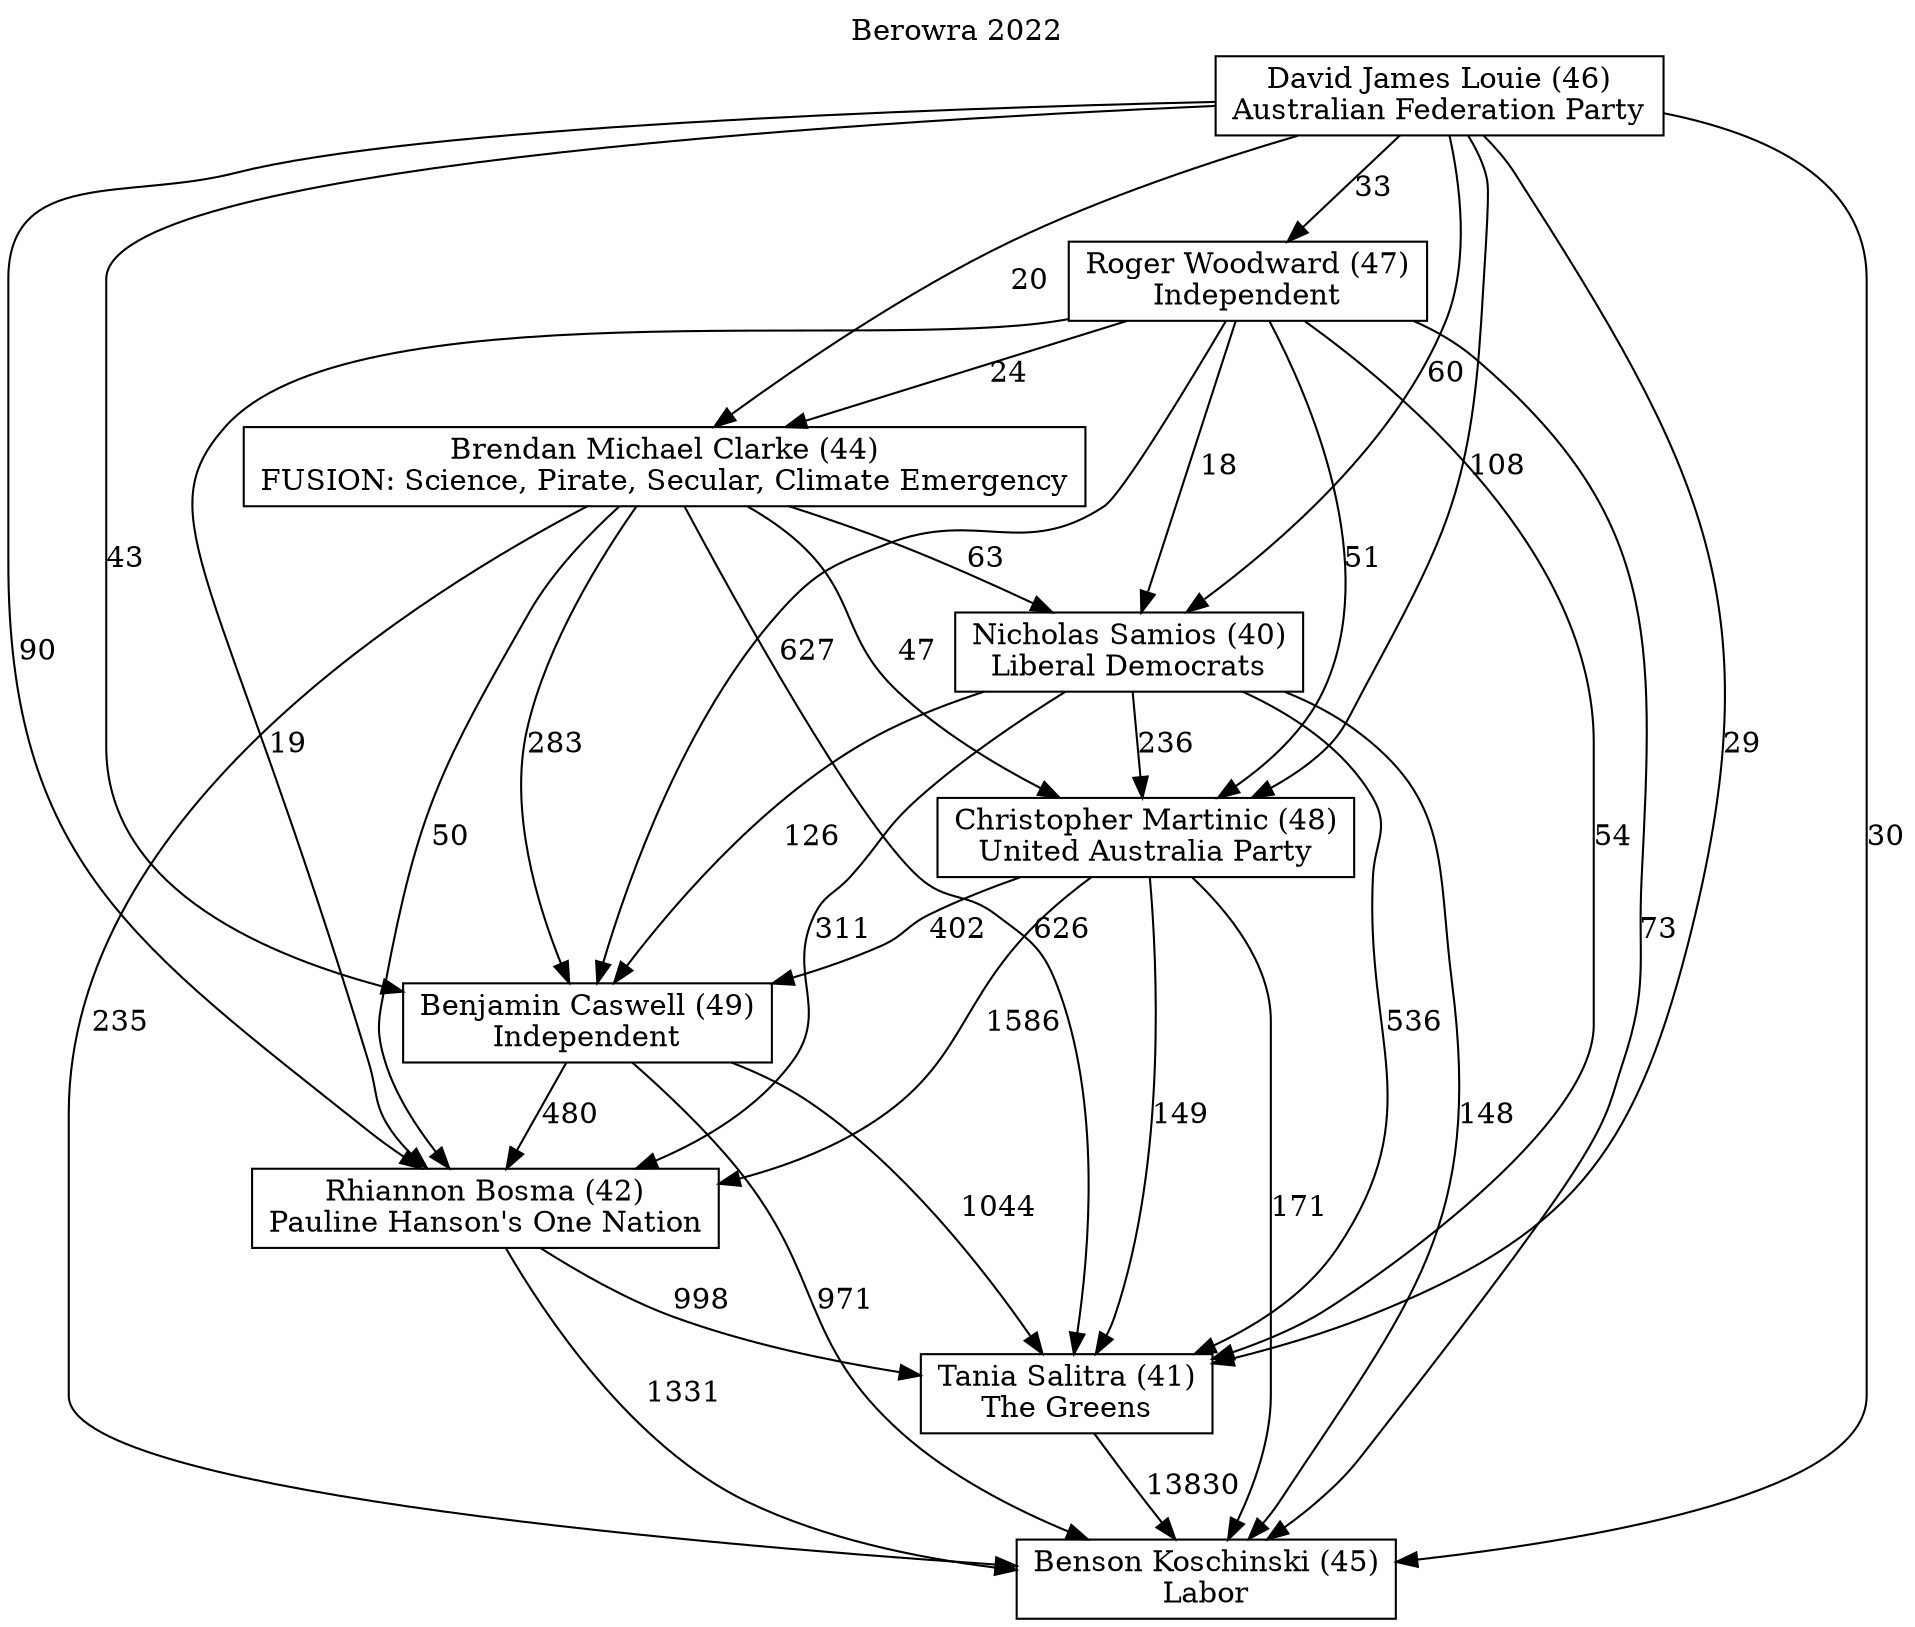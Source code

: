 // House preference flow
digraph "Benson Koschinski (45)_Berowra_2022" {
	graph [label="Berowra 2022" labelloc=t mclimit=10]
	node [shape=box]
	"Benson Koschinski (45)" [label="Benson Koschinski (45)
Labor"]
	"Rhiannon Bosma (42)" [label="Rhiannon Bosma (42)
Pauline Hanson's One Nation"]
	"Tania Salitra (41)" [label="Tania Salitra (41)
The Greens"]
	"Nicholas Samios (40)" [label="Nicholas Samios (40)
Liberal Democrats"]
	"Benjamin Caswell (49)" [label="Benjamin Caswell (49)
Independent"]
	"Roger Woodward (47)" [label="Roger Woodward (47)
Independent"]
	"Brendan Michael Clarke (44)" [label="Brendan Michael Clarke (44)
FUSION: Science, Pirate, Secular, Climate Emergency"]
	"David James Louie (46)" [label="David James Louie (46)
Australian Federation Party"]
	"Christopher Martinic (48)" [label="Christopher Martinic (48)
United Australia Party"]
	"Brendan Michael Clarke (44)" -> "Rhiannon Bosma (42)" [label=50]
	"Brendan Michael Clarke (44)" -> "Benjamin Caswell (49)" [label=283]
	"David James Louie (46)" -> "Rhiannon Bosma (42)" [label=90]
	"Roger Woodward (47)" -> "Brendan Michael Clarke (44)" [label=24]
	"David James Louie (46)" -> "Brendan Michael Clarke (44)" [label=20]
	"Christopher Martinic (48)" -> "Benjamin Caswell (49)" [label=402]
	"Christopher Martinic (48)" -> "Tania Salitra (41)" [label=149]
	"Nicholas Samios (40)" -> "Benjamin Caswell (49)" [label=126]
	"Benjamin Caswell (49)" -> "Benson Koschinski (45)" [label=971]
	"Nicholas Samios (40)" -> "Rhiannon Bosma (42)" [label=311]
	"Nicholas Samios (40)" -> "Christopher Martinic (48)" [label=236]
	"Roger Woodward (47)" -> "Christopher Martinic (48)" [label=51]
	"David James Louie (46)" -> "Benjamin Caswell (49)" [label=43]
	"Brendan Michael Clarke (44)" -> "Tania Salitra (41)" [label=626]
	"Rhiannon Bosma (42)" -> "Tania Salitra (41)" [label=998]
	"Benjamin Caswell (49)" -> "Tania Salitra (41)" [label=1044]
	"Roger Woodward (47)" -> "Nicholas Samios (40)" [label=18]
	"Roger Woodward (47)" -> "Benson Koschinski (45)" [label=73]
	"Nicholas Samios (40)" -> "Tania Salitra (41)" [label=536]
	"Roger Woodward (47)" -> "Benjamin Caswell (49)" [label=627]
	"Rhiannon Bosma (42)" -> "Benson Koschinski (45)" [label=1331]
	"Benjamin Caswell (49)" -> "Rhiannon Bosma (42)" [label=480]
	"Christopher Martinic (48)" -> "Benson Koschinski (45)" [label=171]
	"David James Louie (46)" -> "Roger Woodward (47)" [label=33]
	"David James Louie (46)" -> "Christopher Martinic (48)" [label=108]
	"Christopher Martinic (48)" -> "Rhiannon Bosma (42)" [label=1586]
	"David James Louie (46)" -> "Benson Koschinski (45)" [label=30]
	"Tania Salitra (41)" -> "Benson Koschinski (45)" [label=13830]
	"Brendan Michael Clarke (44)" -> "Christopher Martinic (48)" [label=47]
	"Brendan Michael Clarke (44)" -> "Nicholas Samios (40)" [label=63]
	"Nicholas Samios (40)" -> "Benson Koschinski (45)" [label=148]
	"Roger Woodward (47)" -> "Rhiannon Bosma (42)" [label=19]
	"Brendan Michael Clarke (44)" -> "Benson Koschinski (45)" [label=235]
	"Roger Woodward (47)" -> "Tania Salitra (41)" [label=54]
	"David James Louie (46)" -> "Tania Salitra (41)" [label=29]
	"David James Louie (46)" -> "Nicholas Samios (40)" [label=60]
}
